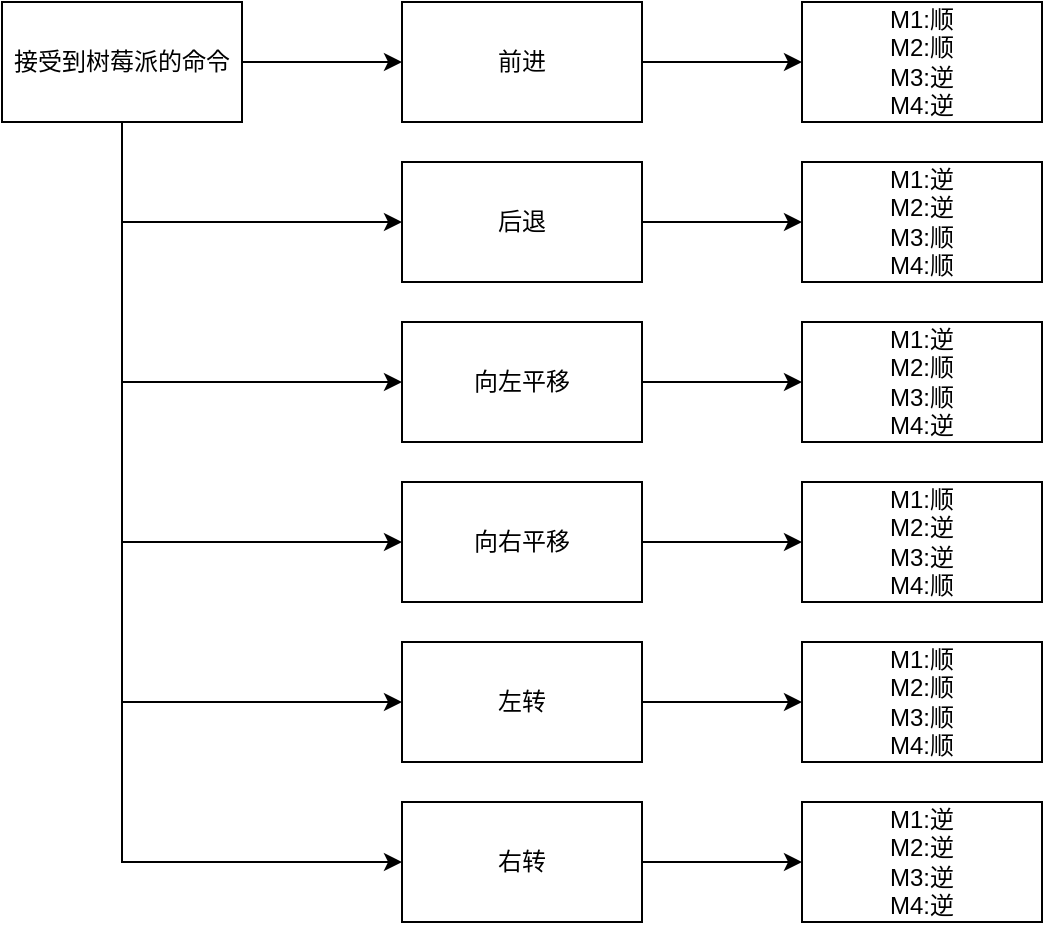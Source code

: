 <mxfile version="12.4.3" type="device" pages="1"><diagram name="Page-1" id="74e2e168-ea6b-b213-b513-2b3c1d86103e"><mxGraphModel dx="1240" dy="570" grid="1" gridSize="10" guides="1" tooltips="1" connect="1" arrows="1" fold="1" page="1" pageScale="1" pageWidth="1100" pageHeight="850" background="#ffffff" math="0" shadow="0"><root><mxCell id="0"/><mxCell id="1" parent="0"/><mxCell id="ZIIaA-rLzbH0GHd2Xjmw-33" value="" style="rounded=0;whiteSpace=wrap;html=1;" vertex="1" parent="1"><mxGeometry x="400" width="120" height="60" as="geometry"/></mxCell><mxCell id="ZIIaA-rLzbH0GHd2Xjmw-28" value="" style="rounded=0;whiteSpace=wrap;html=1;" vertex="1" parent="1"><mxGeometry x="400" y="240" width="120" height="60" as="geometry"/></mxCell><mxCell id="ZIIaA-rLzbH0GHd2Xjmw-22" value="" style="rounded=0;whiteSpace=wrap;html=1;" vertex="1" parent="1"><mxGeometry x="200" y="400" width="120" height="60" as="geometry"/></mxCell><mxCell id="ZIIaA-rLzbH0GHd2Xjmw-19" value="" style="rounded=0;whiteSpace=wrap;html=1;" vertex="1" parent="1"><mxGeometry x="200" y="320" width="120" height="60" as="geometry"/></mxCell><mxCell id="ZIIaA-rLzbH0GHd2Xjmw-16" value="" style="rounded=0;whiteSpace=wrap;html=1;" vertex="1" parent="1"><mxGeometry x="200" y="240" width="120" height="60" as="geometry"/></mxCell><mxCell id="ZIIaA-rLzbH0GHd2Xjmw-13" value="" style="rounded=0;whiteSpace=wrap;html=1;" vertex="1" parent="1"><mxGeometry x="200" y="160" width="120" height="60" as="geometry"/></mxCell><mxCell id="ZIIaA-rLzbH0GHd2Xjmw-10" value="" style="rounded=0;whiteSpace=wrap;html=1;" vertex="1" parent="1"><mxGeometry x="200" y="80" width="120" height="60" as="geometry"/></mxCell><mxCell id="ZIIaA-rLzbH0GHd2Xjmw-3" style="edgeStyle=orthogonalEdgeStyle;rounded=0;orthogonalLoop=1;jettySize=auto;html=1;exitX=1;exitY=0.5;exitDx=0;exitDy=0;entryX=0;entryY=0.5;entryDx=0;entryDy=0;" edge="1" parent="1" source="ZIIaA-rLzbH0GHd2Xjmw-1" target="ZIIaA-rLzbH0GHd2Xjmw-2"><mxGeometry relative="1" as="geometry"/></mxCell><mxCell id="ZIIaA-rLzbH0GHd2Xjmw-1" value="" style="rounded=0;whiteSpace=wrap;html=1;" vertex="1" parent="1"><mxGeometry width="120" height="60" as="geometry"/></mxCell><mxCell id="ZIIaA-rLzbH0GHd2Xjmw-2" value="" style="rounded=0;whiteSpace=wrap;html=1;" vertex="1" parent="1"><mxGeometry x="200" width="120" height="60" as="geometry"/></mxCell><mxCell id="ZIIaA-rLzbH0GHd2Xjmw-11" style="edgeStyle=orthogonalEdgeStyle;rounded=0;orthogonalLoop=1;jettySize=auto;html=1;exitX=0.5;exitY=1;exitDx=0;exitDy=0;entryX=0;entryY=0.5;entryDx=0;entryDy=0;" edge="1" parent="1" source="ZIIaA-rLzbH0GHd2Xjmw-6" target="ZIIaA-rLzbH0GHd2Xjmw-9"><mxGeometry relative="1" as="geometry"><mxPoint x="60" y="120" as="targetPoint"/></mxGeometry></mxCell><mxCell id="ZIIaA-rLzbH0GHd2Xjmw-14" style="edgeStyle=orthogonalEdgeStyle;rounded=0;orthogonalLoop=1;jettySize=auto;html=1;exitX=0.5;exitY=1;exitDx=0;exitDy=0;entryX=0;entryY=0.5;entryDx=0;entryDy=0;" edge="1" parent="1" source="ZIIaA-rLzbH0GHd2Xjmw-6" target="ZIIaA-rLzbH0GHd2Xjmw-12"><mxGeometry relative="1" as="geometry"/></mxCell><mxCell id="ZIIaA-rLzbH0GHd2Xjmw-17" style="edgeStyle=orthogonalEdgeStyle;rounded=0;orthogonalLoop=1;jettySize=auto;html=1;exitX=0.5;exitY=1;exitDx=0;exitDy=0;entryX=0;entryY=0.5;entryDx=0;entryDy=0;" edge="1" parent="1" source="ZIIaA-rLzbH0GHd2Xjmw-6" target="ZIIaA-rLzbH0GHd2Xjmw-16"><mxGeometry relative="1" as="geometry"/></mxCell><mxCell id="ZIIaA-rLzbH0GHd2Xjmw-20" style="edgeStyle=orthogonalEdgeStyle;rounded=0;orthogonalLoop=1;jettySize=auto;html=1;exitX=0.5;exitY=1;exitDx=0;exitDy=0;entryX=0;entryY=0.5;entryDx=0;entryDy=0;" edge="1" parent="1" source="ZIIaA-rLzbH0GHd2Xjmw-6" target="ZIIaA-rLzbH0GHd2Xjmw-19"><mxGeometry relative="1" as="geometry"/></mxCell><mxCell id="ZIIaA-rLzbH0GHd2Xjmw-23" style="edgeStyle=orthogonalEdgeStyle;rounded=0;orthogonalLoop=1;jettySize=auto;html=1;exitX=0.5;exitY=1;exitDx=0;exitDy=0;entryX=0;entryY=0.5;entryDx=0;entryDy=0;" edge="1" parent="1" source="ZIIaA-rLzbH0GHd2Xjmw-6" target="ZIIaA-rLzbH0GHd2Xjmw-21"><mxGeometry relative="1" as="geometry"/></mxCell><mxCell id="ZIIaA-rLzbH0GHd2Xjmw-6" value="接受到树莓派的命令" style="text;html=1;strokeColor=none;fillColor=none;align=center;verticalAlign=middle;whiteSpace=wrap;rounded=0;" vertex="1" parent="1"><mxGeometry width="120" height="60" as="geometry"/></mxCell><mxCell id="ZIIaA-rLzbH0GHd2Xjmw-34" style="edgeStyle=orthogonalEdgeStyle;rounded=0;orthogonalLoop=1;jettySize=auto;html=1;exitX=1;exitY=0.5;exitDx=0;exitDy=0;" edge="1" parent="1" source="ZIIaA-rLzbH0GHd2Xjmw-8" target="ZIIaA-rLzbH0GHd2Xjmw-32"><mxGeometry relative="1" as="geometry"/></mxCell><mxCell id="ZIIaA-rLzbH0GHd2Xjmw-8" value="前进" style="text;html=1;strokeColor=none;fillColor=none;align=center;verticalAlign=middle;whiteSpace=wrap;rounded=0;" vertex="1" parent="1"><mxGeometry x="200" width="120" height="60" as="geometry"/></mxCell><mxCell id="ZIIaA-rLzbH0GHd2Xjmw-36" style="edgeStyle=orthogonalEdgeStyle;rounded=0;orthogonalLoop=1;jettySize=auto;html=1;exitX=1;exitY=0.5;exitDx=0;exitDy=0;entryX=0;entryY=0.5;entryDx=0;entryDy=0;" edge="1" parent="1" source="ZIIaA-rLzbH0GHd2Xjmw-9" target="ZIIaA-rLzbH0GHd2Xjmw-35"><mxGeometry relative="1" as="geometry"/></mxCell><mxCell id="ZIIaA-rLzbH0GHd2Xjmw-9" value="后退" style="text;html=1;strokeColor=none;fillColor=none;align=center;verticalAlign=middle;whiteSpace=wrap;rounded=0;" vertex="1" parent="1"><mxGeometry x="200" y="80" width="120" height="60" as="geometry"/></mxCell><mxCell id="ZIIaA-rLzbH0GHd2Xjmw-25" style="edgeStyle=orthogonalEdgeStyle;rounded=0;orthogonalLoop=1;jettySize=auto;html=1;exitX=1;exitY=0.5;exitDx=0;exitDy=0;entryX=0;entryY=0.5;entryDx=0;entryDy=0;" edge="1" parent="1" source="ZIIaA-rLzbH0GHd2Xjmw-12" target="ZIIaA-rLzbH0GHd2Xjmw-24"><mxGeometry relative="1" as="geometry"/></mxCell><mxCell id="ZIIaA-rLzbH0GHd2Xjmw-12" value="向左平移" style="text;html=1;strokeColor=none;fillColor=none;align=center;verticalAlign=middle;whiteSpace=wrap;rounded=0;" vertex="1" parent="1"><mxGeometry x="200" y="160" width="120" height="60" as="geometry"/></mxCell><mxCell id="ZIIaA-rLzbH0GHd2Xjmw-31" style="edgeStyle=orthogonalEdgeStyle;rounded=0;orthogonalLoop=1;jettySize=auto;html=1;exitX=1;exitY=0.5;exitDx=0;exitDy=0;entryX=0;entryY=0.5;entryDx=0;entryDy=0;" edge="1" parent="1" source="ZIIaA-rLzbH0GHd2Xjmw-15" target="ZIIaA-rLzbH0GHd2Xjmw-27"><mxGeometry relative="1" as="geometry"/></mxCell><mxCell id="ZIIaA-rLzbH0GHd2Xjmw-15" value="向右平移" style="text;html=1;strokeColor=none;fillColor=none;align=center;verticalAlign=middle;whiteSpace=wrap;rounded=0;" vertex="1" parent="1"><mxGeometry x="200" y="240" width="120" height="60" as="geometry"/></mxCell><mxCell id="ZIIaA-rLzbH0GHd2Xjmw-39" style="edgeStyle=orthogonalEdgeStyle;rounded=0;orthogonalLoop=1;jettySize=auto;html=1;exitX=1;exitY=0.5;exitDx=0;exitDy=0;entryX=0;entryY=0.5;entryDx=0;entryDy=0;" edge="1" parent="1" source="ZIIaA-rLzbH0GHd2Xjmw-18" target="ZIIaA-rLzbH0GHd2Xjmw-38"><mxGeometry relative="1" as="geometry"/></mxCell><mxCell id="ZIIaA-rLzbH0GHd2Xjmw-18" value="左转" style="text;html=1;strokeColor=none;fillColor=none;align=center;verticalAlign=middle;whiteSpace=wrap;rounded=0;" vertex="1" parent="1"><mxGeometry x="200" y="320" width="120" height="60" as="geometry"/></mxCell><mxCell id="ZIIaA-rLzbH0GHd2Xjmw-44" style="edgeStyle=orthogonalEdgeStyle;rounded=0;orthogonalLoop=1;jettySize=auto;html=1;exitX=1;exitY=0.5;exitDx=0;exitDy=0;entryX=0;entryY=0.5;entryDx=0;entryDy=0;" edge="1" parent="1" source="ZIIaA-rLzbH0GHd2Xjmw-21" target="ZIIaA-rLzbH0GHd2Xjmw-43"><mxGeometry relative="1" as="geometry"/></mxCell><mxCell id="ZIIaA-rLzbH0GHd2Xjmw-21" value="右转" style="text;html=1;strokeColor=none;fillColor=none;align=center;verticalAlign=middle;whiteSpace=wrap;rounded=0;" vertex="1" parent="1"><mxGeometry x="200" y="400" width="120" height="60" as="geometry"/></mxCell><mxCell id="ZIIaA-rLzbH0GHd2Xjmw-24" value="" style="rounded=0;whiteSpace=wrap;html=1;" vertex="1" parent="1"><mxGeometry x="400" y="160" width="120" height="60" as="geometry"/></mxCell><mxCell id="ZIIaA-rLzbH0GHd2Xjmw-26" value="M1:逆&lt;br&gt;M2:顺&lt;br&gt;M3:顺&lt;br&gt;M4:逆" style="text;html=1;strokeColor=none;fillColor=none;align=center;verticalAlign=middle;whiteSpace=wrap;rounded=0;" vertex="1" parent="1"><mxGeometry x="400" y="160" width="120" height="60" as="geometry"/></mxCell><mxCell id="ZIIaA-rLzbH0GHd2Xjmw-27" value="M1:顺&lt;br&gt;M2:逆&lt;br&gt;M3:逆&lt;br&gt;M4:顺" style="text;html=1;strokeColor=none;fillColor=none;align=center;verticalAlign=middle;whiteSpace=wrap;rounded=0;" vertex="1" parent="1"><mxGeometry x="400" y="240" width="120" height="60" as="geometry"/></mxCell><mxCell id="ZIIaA-rLzbH0GHd2Xjmw-32" value="M1:顺&lt;br&gt;M2:顺&lt;br&gt;M3:逆&lt;br&gt;M4:逆" style="text;html=1;strokeColor=none;fillColor=none;align=center;verticalAlign=middle;whiteSpace=wrap;rounded=0;" vertex="1" parent="1"><mxGeometry x="400" width="120" height="60" as="geometry"/></mxCell><mxCell id="ZIIaA-rLzbH0GHd2Xjmw-35" value="" style="rounded=0;whiteSpace=wrap;html=1;" vertex="1" parent="1"><mxGeometry x="400" y="80" width="120" height="60" as="geometry"/></mxCell><mxCell id="ZIIaA-rLzbH0GHd2Xjmw-37" value="M1:逆&lt;br&gt;M2:逆&lt;br&gt;M3:顺&lt;br&gt;M4:顺" style="text;html=1;strokeColor=none;fillColor=none;align=center;verticalAlign=middle;whiteSpace=wrap;rounded=0;" vertex="1" parent="1"><mxGeometry x="400" y="80" width="120" height="60" as="geometry"/></mxCell><mxCell id="ZIIaA-rLzbH0GHd2Xjmw-38" value="" style="rounded=0;whiteSpace=wrap;html=1;" vertex="1" parent="1"><mxGeometry x="400" y="320" width="120" height="60" as="geometry"/></mxCell><mxCell id="ZIIaA-rLzbH0GHd2Xjmw-40" value="M1:顺&lt;br&gt;M2:顺&lt;br&gt;M3:顺&lt;br&gt;M4:顺" style="text;html=1;strokeColor=none;fillColor=none;align=center;verticalAlign=middle;whiteSpace=wrap;rounded=0;" vertex="1" parent="1"><mxGeometry x="400" y="320" width="120" height="60" as="geometry"/></mxCell><mxCell id="ZIIaA-rLzbH0GHd2Xjmw-41" value="" style="rounded=0;whiteSpace=wrap;html=1;" vertex="1" parent="1"><mxGeometry x="400" y="400" width="120" height="60" as="geometry"/></mxCell><mxCell id="ZIIaA-rLzbH0GHd2Xjmw-43" value="M1:逆&lt;br&gt;M2:逆&lt;br&gt;M3:逆&lt;br&gt;M4:逆" style="text;html=1;strokeColor=none;fillColor=none;align=center;verticalAlign=middle;whiteSpace=wrap;rounded=0;" vertex="1" parent="1"><mxGeometry x="400" y="400" width="120" height="60" as="geometry"/></mxCell></root></mxGraphModel></diagram></mxfile>